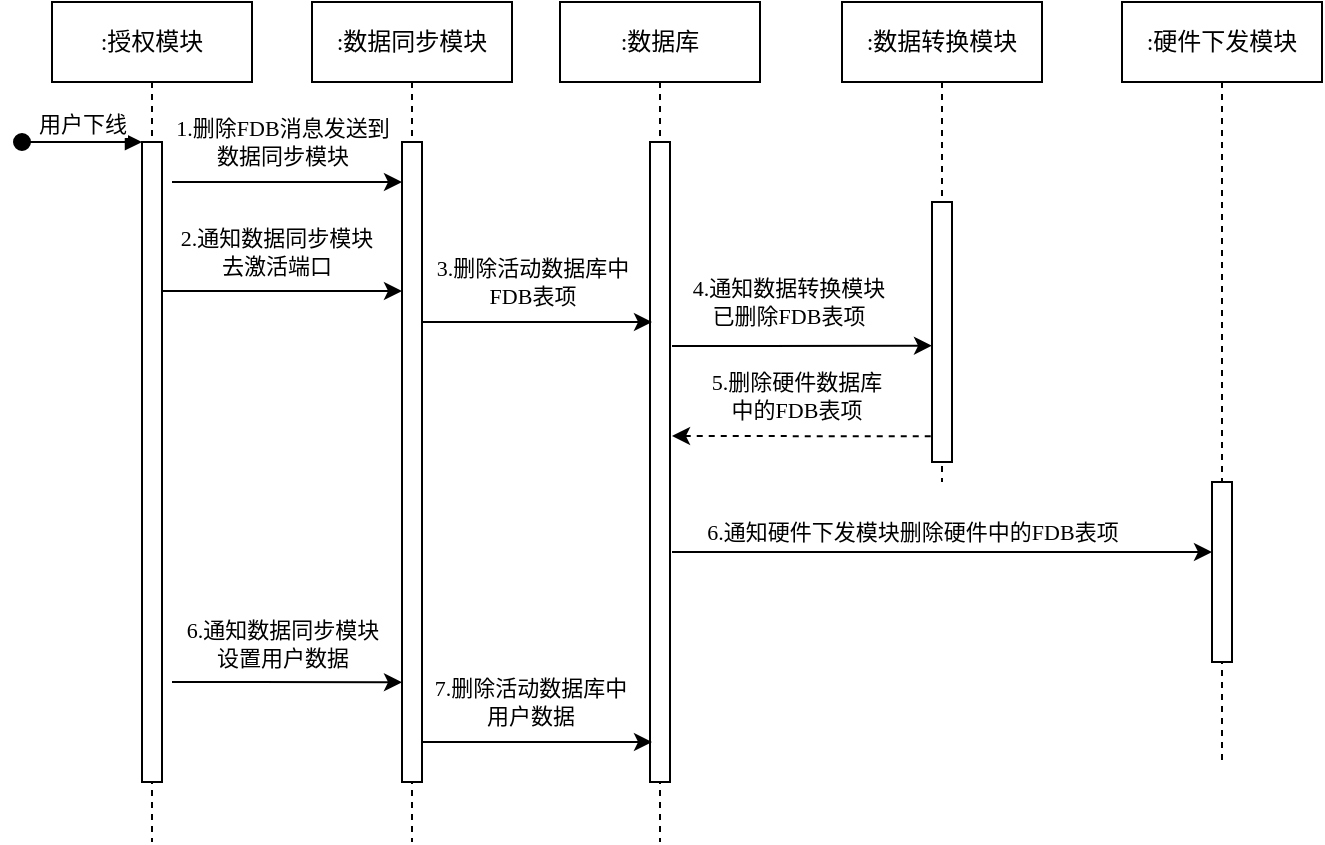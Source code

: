 <mxfile version="22.0.4" type="github">
  <diagram name="第 1 页" id="w1ty5ll6zhFCr-Bdm9dE">
    <mxGraphModel dx="1022" dy="686" grid="1" gridSize="10" guides="1" tooltips="1" connect="1" arrows="1" fold="1" page="1" pageScale="1" pageWidth="827" pageHeight="1169" math="0" shadow="0">
      <root>
        <mxCell id="0" />
        <mxCell id="1" parent="0" />
        <mxCell id="1krqHonE8LpaEr5OU90a-1" value=":授权模块" style="shape=umlLifeline;perimeter=lifelinePerimeter;whiteSpace=wrap;html=1;container=0;dropTarget=0;collapsible=0;recursiveResize=0;outlineConnect=0;portConstraint=eastwest;newEdgeStyle={&quot;edgeStyle&quot;:&quot;elbowEdgeStyle&quot;,&quot;elbow&quot;:&quot;vertical&quot;,&quot;curved&quot;:0,&quot;rounded&quot;:0};fontFamily=宋体;" parent="1" vertex="1">
          <mxGeometry x="60" y="110" width="100" height="420" as="geometry" />
        </mxCell>
        <mxCell id="1krqHonE8LpaEr5OU90a-2" value="" style="html=1;points=[];perimeter=orthogonalPerimeter;outlineConnect=0;targetShapes=umlLifeline;portConstraint=eastwest;newEdgeStyle={&quot;edgeStyle&quot;:&quot;elbowEdgeStyle&quot;,&quot;elbow&quot;:&quot;vertical&quot;,&quot;curved&quot;:0,&quot;rounded&quot;:0};fontFamily=宋体;" parent="1krqHonE8LpaEr5OU90a-1" vertex="1">
          <mxGeometry x="45" y="70" width="10" height="320" as="geometry" />
        </mxCell>
        <mxCell id="1krqHonE8LpaEr5OU90a-3" value="用户下线" style="html=1;verticalAlign=bottom;startArrow=oval;endArrow=block;startSize=8;edgeStyle=elbowEdgeStyle;elbow=vertical;curved=0;rounded=0;fontFamily=宋体;" parent="1krqHonE8LpaEr5OU90a-1" target="1krqHonE8LpaEr5OU90a-2" edge="1">
          <mxGeometry relative="1" as="geometry">
            <mxPoint x="-15" y="70" as="sourcePoint" />
          </mxGeometry>
        </mxCell>
        <mxCell id="1krqHonE8LpaEr5OU90a-4" value=":数据同步模块" style="shape=umlLifeline;perimeter=lifelinePerimeter;whiteSpace=wrap;html=1;container=0;dropTarget=0;collapsible=0;recursiveResize=0;outlineConnect=0;portConstraint=eastwest;newEdgeStyle={&quot;edgeStyle&quot;:&quot;elbowEdgeStyle&quot;,&quot;elbow&quot;:&quot;vertical&quot;,&quot;curved&quot;:0,&quot;rounded&quot;:0};fontFamily=宋体;" parent="1" vertex="1">
          <mxGeometry x="190" y="110" width="100" height="420" as="geometry" />
        </mxCell>
        <mxCell id="1krqHonE8LpaEr5OU90a-5" value="" style="html=1;points=[];perimeter=orthogonalPerimeter;outlineConnect=0;targetShapes=umlLifeline;portConstraint=eastwest;newEdgeStyle={&quot;edgeStyle&quot;:&quot;elbowEdgeStyle&quot;,&quot;elbow&quot;:&quot;vertical&quot;,&quot;curved&quot;:0,&quot;rounded&quot;:0};fontFamily=宋体;" parent="1krqHonE8LpaEr5OU90a-4" vertex="1">
          <mxGeometry x="45" y="70" width="10" height="320" as="geometry" />
        </mxCell>
        <mxCell id="1krqHonE8LpaEr5OU90a-6" value=":数据库" style="shape=umlLifeline;perimeter=lifelinePerimeter;whiteSpace=wrap;html=1;container=0;dropTarget=0;collapsible=0;recursiveResize=0;outlineConnect=0;portConstraint=eastwest;newEdgeStyle={&quot;edgeStyle&quot;:&quot;elbowEdgeStyle&quot;,&quot;elbow&quot;:&quot;vertical&quot;,&quot;curved&quot;:0,&quot;rounded&quot;:0};fontFamily=宋体;" parent="1" vertex="1">
          <mxGeometry x="314" y="110" width="100" height="420" as="geometry" />
        </mxCell>
        <mxCell id="1krqHonE8LpaEr5OU90a-7" value="" style="html=1;points=[];perimeter=orthogonalPerimeter;outlineConnect=0;targetShapes=umlLifeline;portConstraint=eastwest;newEdgeStyle={&quot;edgeStyle&quot;:&quot;elbowEdgeStyle&quot;,&quot;elbow&quot;:&quot;vertical&quot;,&quot;curved&quot;:0,&quot;rounded&quot;:0};fontFamily=宋体;" parent="1krqHonE8LpaEr5OU90a-6" vertex="1">
          <mxGeometry x="45" y="70" width="10" height="320" as="geometry" />
        </mxCell>
        <mxCell id="1krqHonE8LpaEr5OU90a-8" value=":数据转换模块" style="shape=umlLifeline;perimeter=lifelinePerimeter;whiteSpace=wrap;html=1;container=0;dropTarget=0;collapsible=0;recursiveResize=0;outlineConnect=0;portConstraint=eastwest;newEdgeStyle={&quot;edgeStyle&quot;:&quot;elbowEdgeStyle&quot;,&quot;elbow&quot;:&quot;vertical&quot;,&quot;curved&quot;:0,&quot;rounded&quot;:0};fontFamily=宋体;" parent="1" vertex="1">
          <mxGeometry x="455" y="110" width="100" height="240" as="geometry" />
        </mxCell>
        <mxCell id="1krqHonE8LpaEr5OU90a-9" value="" style="html=1;points=[];perimeter=orthogonalPerimeter;outlineConnect=0;targetShapes=umlLifeline;portConstraint=eastwest;newEdgeStyle={&quot;edgeStyle&quot;:&quot;elbowEdgeStyle&quot;,&quot;elbow&quot;:&quot;vertical&quot;,&quot;curved&quot;:0,&quot;rounded&quot;:0};fontFamily=宋体;" parent="1krqHonE8LpaEr5OU90a-8" vertex="1">
          <mxGeometry x="45" y="100" width="10" height="130" as="geometry" />
        </mxCell>
        <mxCell id="1krqHonE8LpaEr5OU90a-10" value=":硬件下发模块" style="shape=umlLifeline;perimeter=lifelinePerimeter;whiteSpace=wrap;html=1;container=0;dropTarget=0;collapsible=0;recursiveResize=0;outlineConnect=0;portConstraint=eastwest;newEdgeStyle={&quot;edgeStyle&quot;:&quot;elbowEdgeStyle&quot;,&quot;elbow&quot;:&quot;vertical&quot;,&quot;curved&quot;:0,&quot;rounded&quot;:0};fontFamily=宋体;" parent="1" vertex="1">
          <mxGeometry x="595" y="110" width="100" height="380" as="geometry" />
        </mxCell>
        <mxCell id="1krqHonE8LpaEr5OU90a-11" value="" style="html=1;points=[];perimeter=orthogonalPerimeter;outlineConnect=0;targetShapes=umlLifeline;portConstraint=eastwest;newEdgeStyle={&quot;edgeStyle&quot;:&quot;elbowEdgeStyle&quot;,&quot;elbow&quot;:&quot;vertical&quot;,&quot;curved&quot;:0,&quot;rounded&quot;:0};fontFamily=宋体;" parent="1krqHonE8LpaEr5OU90a-10" vertex="1">
          <mxGeometry x="45" y="240" width="10" height="90" as="geometry" />
        </mxCell>
        <mxCell id="1krqHonE8LpaEr5OU90a-12" value="" style="endArrow=classic;html=1;rounded=0;fontFamily=宋体;" parent="1" edge="1">
          <mxGeometry width="50" height="50" relative="1" as="geometry">
            <mxPoint x="120" y="200" as="sourcePoint" />
            <mxPoint x="235" y="200" as="targetPoint" />
          </mxGeometry>
        </mxCell>
        <mxCell id="1krqHonE8LpaEr5OU90a-13" value="1.删除FDB消息发送到&lt;br&gt;数据同步模块" style="edgeLabel;html=1;align=center;verticalAlign=middle;resizable=0;points=[];fontFamily=宋体;" parent="1krqHonE8LpaEr5OU90a-12" vertex="1" connectable="0">
          <mxGeometry x="-0.148" relative="1" as="geometry">
            <mxPoint x="6" y="-20" as="offset" />
          </mxGeometry>
        </mxCell>
        <mxCell id="1krqHonE8LpaEr5OU90a-14" value="" style="endArrow=classic;html=1;rounded=0;fontFamily=宋体;" parent="1" edge="1">
          <mxGeometry width="50" height="50" relative="1" as="geometry">
            <mxPoint x="245" y="270" as="sourcePoint" />
            <mxPoint x="360" y="270" as="targetPoint" />
          </mxGeometry>
        </mxCell>
        <mxCell id="1krqHonE8LpaEr5OU90a-15" value="3.删除活动数据库中&lt;br&gt;FDB表项" style="edgeLabel;html=1;align=center;verticalAlign=middle;resizable=0;points=[];fontFamily=宋体;" parent="1krqHonE8LpaEr5OU90a-14" vertex="1" connectable="0">
          <mxGeometry x="-0.148" relative="1" as="geometry">
            <mxPoint x="6" y="-20" as="offset" />
          </mxGeometry>
        </mxCell>
        <mxCell id="1krqHonE8LpaEr5OU90a-16" value="" style="endArrow=none;html=1;rounded=0;endFill=0;startArrow=classic;startFill=1;dashed=1;fontFamily=宋体;" parent="1" edge="1">
          <mxGeometry width="50" height="50" relative="1" as="geometry">
            <mxPoint x="370" y="327" as="sourcePoint" />
            <mxPoint x="500" y="327.14" as="targetPoint" />
          </mxGeometry>
        </mxCell>
        <mxCell id="1krqHonE8LpaEr5OU90a-17" value="5.删除硬件数据库&lt;br&gt;中的FDB表项" style="edgeLabel;html=1;align=center;verticalAlign=middle;resizable=0;points=[];fontFamily=宋体;" parent="1krqHonE8LpaEr5OU90a-16" vertex="1" connectable="0">
          <mxGeometry x="-0.148" relative="1" as="geometry">
            <mxPoint x="6" y="-20" as="offset" />
          </mxGeometry>
        </mxCell>
        <mxCell id="1krqHonE8LpaEr5OU90a-18" value="" style="endArrow=classic;html=1;rounded=0;fontFamily=宋体;" parent="1" edge="1">
          <mxGeometry width="50" height="50" relative="1" as="geometry">
            <mxPoint x="370" y="282" as="sourcePoint" />
            <mxPoint x="500" y="281.85" as="targetPoint" />
          </mxGeometry>
        </mxCell>
        <mxCell id="1krqHonE8LpaEr5OU90a-19" value="4.通知数据转换模块&lt;br&gt;已删除FDB表项" style="edgeLabel;html=1;align=center;verticalAlign=middle;resizable=0;points=[];fontFamily=宋体;" parent="1krqHonE8LpaEr5OU90a-18" vertex="1" connectable="0">
          <mxGeometry x="-0.107" y="10" relative="1" as="geometry">
            <mxPoint y="-12" as="offset" />
          </mxGeometry>
        </mxCell>
        <mxCell id="1krqHonE8LpaEr5OU90a-20" value="" style="endArrow=classic;html=1;rounded=0;fontFamily=宋体;" parent="1" target="1krqHonE8LpaEr5OU90a-11" edge="1">
          <mxGeometry width="50" height="50" relative="1" as="geometry">
            <mxPoint x="370" y="385" as="sourcePoint" />
            <mxPoint x="675" y="385" as="targetPoint" />
          </mxGeometry>
        </mxCell>
        <mxCell id="1krqHonE8LpaEr5OU90a-21" value="6.通知硬件下发模块删除硬件中的FDB表项" style="edgeLabel;html=1;align=center;verticalAlign=middle;resizable=0;points=[];fontFamily=宋体;" parent="1krqHonE8LpaEr5OU90a-20" vertex="1" connectable="0">
          <mxGeometry x="-0.148" relative="1" as="geometry">
            <mxPoint x="5" y="-10" as="offset" />
          </mxGeometry>
        </mxCell>
        <mxCell id="1krqHonE8LpaEr5OU90a-22" value="" style="endArrow=classic;html=1;rounded=0;fontFamily=宋体;" parent="1" edge="1">
          <mxGeometry width="50" height="50" relative="1" as="geometry">
            <mxPoint x="120" y="450" as="sourcePoint" />
            <mxPoint x="235" y="450.17" as="targetPoint" />
          </mxGeometry>
        </mxCell>
        <mxCell id="1krqHonE8LpaEr5OU90a-23" value="6.通知数据同步模块&lt;br&gt;设置用户数据" style="edgeLabel;html=1;align=center;verticalAlign=middle;resizable=0;points=[];fontFamily=宋体;" parent="1krqHonE8LpaEr5OU90a-22" vertex="1" connectable="0">
          <mxGeometry x="-0.148" relative="1" as="geometry">
            <mxPoint x="6" y="-19" as="offset" />
          </mxGeometry>
        </mxCell>
        <mxCell id="1krqHonE8LpaEr5OU90a-24" value="" style="endArrow=classic;html=1;rounded=0;fontFamily=宋体;" parent="1" edge="1">
          <mxGeometry width="50" height="50" relative="1" as="geometry">
            <mxPoint x="245" y="480" as="sourcePoint" />
            <mxPoint x="360" y="480" as="targetPoint" />
          </mxGeometry>
        </mxCell>
        <mxCell id="1krqHonE8LpaEr5OU90a-25" value="7.删除活动数据库中&lt;br&gt;用户数据" style="edgeLabel;html=1;align=center;verticalAlign=middle;resizable=0;points=[];fontFamily=宋体;" parent="1krqHonE8LpaEr5OU90a-24" vertex="1" connectable="0">
          <mxGeometry x="-0.148" relative="1" as="geometry">
            <mxPoint x="5" y="-20" as="offset" />
          </mxGeometry>
        </mxCell>
        <mxCell id="1krqHonE8LpaEr5OU90a-26" value="" style="endArrow=classic;html=1;rounded=0;fontFamily=宋体;" parent="1" edge="1" source="1krqHonE8LpaEr5OU90a-2">
          <mxGeometry width="50" height="50" relative="1" as="geometry">
            <mxPoint x="130" y="255" as="sourcePoint" />
            <mxPoint x="235" y="254.5" as="targetPoint" />
          </mxGeometry>
        </mxCell>
        <mxCell id="1krqHonE8LpaEr5OU90a-27" value="2.通知数据同步模块&lt;br&gt;去激活端口" style="edgeLabel;html=1;align=center;verticalAlign=middle;resizable=0;points=[];fontFamily=宋体;" parent="1krqHonE8LpaEr5OU90a-26" vertex="1" connectable="0">
          <mxGeometry x="-0.148" relative="1" as="geometry">
            <mxPoint x="6" y="-20" as="offset" />
          </mxGeometry>
        </mxCell>
      </root>
    </mxGraphModel>
  </diagram>
</mxfile>
